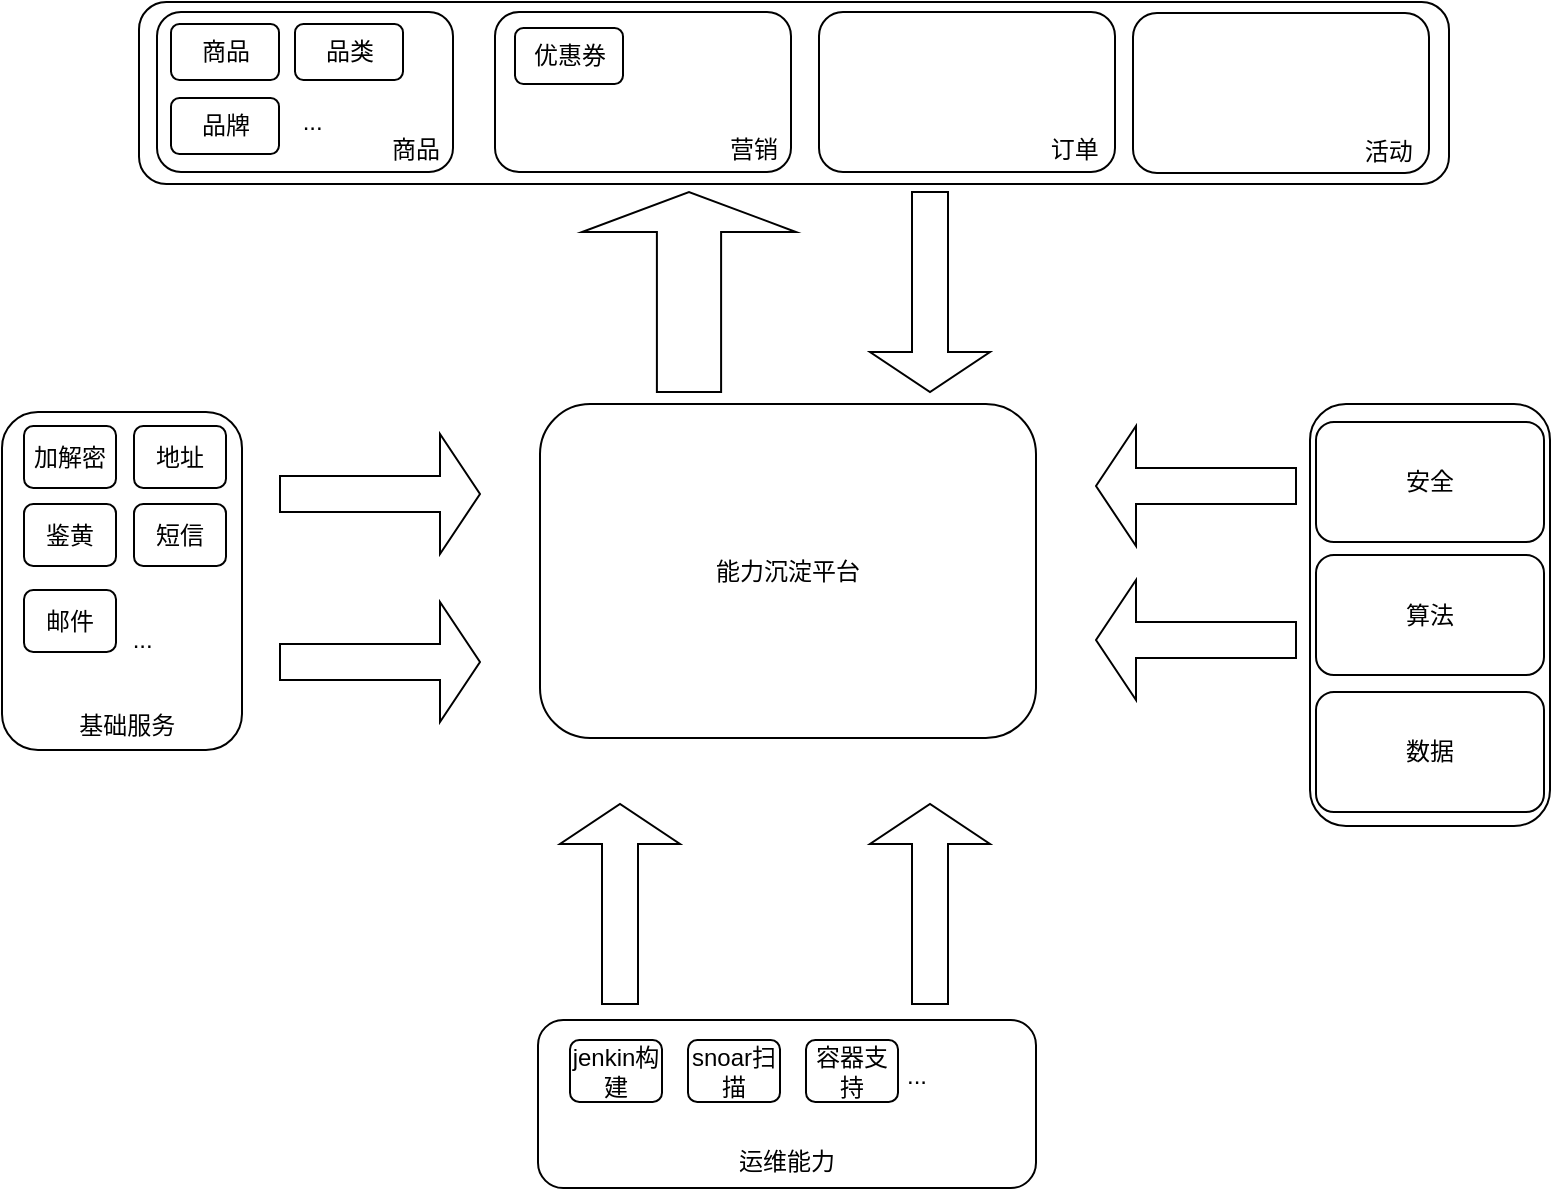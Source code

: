 <mxfile version="13.10.1" type="github"><diagram id="3YizE1NmRUBRxTcdSk0L" name="第 1 页"><mxGraphModel dx="946" dy="1730" grid="0" gridSize="10" guides="1" tooltips="1" connect="1" arrows="1" fold="1" page="1" pageScale="1" pageWidth="827" pageHeight="1169" math="0" shadow="0"><root><mxCell id="0"/><mxCell id="1" parent="0"/><mxCell id="x0zZbvw9kxUuruOCz2IA-1" value="能力沉淀平台" style="rounded=1;whiteSpace=wrap;html=1;" vertex="1" parent="1"><mxGeometry x="328" y="172" width="248" height="167" as="geometry"/></mxCell><mxCell id="x0zZbvw9kxUuruOCz2IA-2" value="&lt;br&gt;&lt;br&gt;&lt;br&gt;&lt;br&gt;&lt;br&gt;&lt;br&gt;&lt;br&gt;&amp;nbsp; &amp;nbsp; &amp;nbsp; &amp;nbsp; &amp;nbsp; &amp;nbsp; &amp;nbsp; &amp;nbsp; &amp;nbsp; &amp;nbsp;...&lt;br&gt;&lt;br&gt;&lt;br&gt;&amp;nbsp; &amp;nbsp; &amp;nbsp; &amp;nbsp; &amp;nbsp; &amp;nbsp;基础服务&lt;br&gt;&lt;div style=&quot;text-align: justify&quot;&gt;&lt;/div&gt;" style="rounded=1;whiteSpace=wrap;html=1;align=left;" vertex="1" parent="1"><mxGeometry x="59" y="176" width="120" height="169" as="geometry"/></mxCell><mxCell id="x0zZbvw9kxUuruOCz2IA-3" value="" style="shape=singleArrow;whiteSpace=wrap;html=1;" vertex="1" parent="1"><mxGeometry x="198" y="187" width="100" height="60" as="geometry"/></mxCell><mxCell id="x0zZbvw9kxUuruOCz2IA-4" value="" style="shape=singleArrow;whiteSpace=wrap;html=1;" vertex="1" parent="1"><mxGeometry x="198" y="271" width="100" height="60" as="geometry"/></mxCell><mxCell id="x0zZbvw9kxUuruOCz2IA-5" value="" style="shape=singleArrow;direction=west;whiteSpace=wrap;html=1;" vertex="1" parent="1"><mxGeometry x="606" y="183" width="100" height="60" as="geometry"/></mxCell><mxCell id="x0zZbvw9kxUuruOCz2IA-6" value="" style="shape=singleArrow;direction=west;whiteSpace=wrap;html=1;" vertex="1" parent="1"><mxGeometry x="606" y="260" width="100" height="60" as="geometry"/></mxCell><mxCell id="x0zZbvw9kxUuruOCz2IA-7" value="" style="shape=singleArrow;direction=north;whiteSpace=wrap;html=1;" vertex="1" parent="1"><mxGeometry x="338" y="372" width="60" height="100" as="geometry"/></mxCell><mxCell id="x0zZbvw9kxUuruOCz2IA-8" value="" style="shape=singleArrow;direction=north;whiteSpace=wrap;html=1;" vertex="1" parent="1"><mxGeometry x="493" y="372" width="60" height="100" as="geometry"/></mxCell><mxCell id="x0zZbvw9kxUuruOCz2IA-9" value="&lt;br&gt;&amp;nbsp; &amp;nbsp; &amp;nbsp; &amp;nbsp; &amp;nbsp; &amp;nbsp; &amp;nbsp; &amp;nbsp; &amp;nbsp; &amp;nbsp; &amp;nbsp; &amp;nbsp; &amp;nbsp; &amp;nbsp; &amp;nbsp; &amp;nbsp; &amp;nbsp; &amp;nbsp; &amp;nbsp; &amp;nbsp;...&lt;br&gt;&lt;br&gt;&lt;br&gt;运维能力" style="rounded=1;whiteSpace=wrap;html=1;" vertex="1" parent="1"><mxGeometry x="327" y="480" width="249" height="84" as="geometry"/></mxCell><mxCell id="x0zZbvw9kxUuruOCz2IA-10" value="" style="rounded=1;whiteSpace=wrap;html=1;" vertex="1" parent="1"><mxGeometry x="713" y="172" width="120" height="211" as="geometry"/></mxCell><mxCell id="x0zZbvw9kxUuruOCz2IA-11" value="" style="rounded=1;whiteSpace=wrap;html=1;" vertex="1" parent="1"><mxGeometry x="127.5" y="-29" width="655" height="91" as="geometry"/></mxCell><mxCell id="x0zZbvw9kxUuruOCz2IA-12" value="" style="shape=singleArrow;direction=north;whiteSpace=wrap;html=1;" vertex="1" parent="1"><mxGeometry x="349" y="66" width="107" height="100" as="geometry"/></mxCell><mxCell id="x0zZbvw9kxUuruOCz2IA-13" value="" style="shape=singleArrow;direction=south;whiteSpace=wrap;html=1;" vertex="1" parent="1"><mxGeometry x="493" y="66" width="60" height="100" as="geometry"/></mxCell><mxCell id="x0zZbvw9kxUuruOCz2IA-16" value="鉴黄" style="rounded=1;whiteSpace=wrap;html=1;" vertex="1" parent="1"><mxGeometry x="70" y="222" width="46" height="31" as="geometry"/></mxCell><mxCell id="x0zZbvw9kxUuruOCz2IA-17" value="加解密" style="rounded=1;whiteSpace=wrap;html=1;" vertex="1" parent="1"><mxGeometry x="70" y="183" width="46" height="31" as="geometry"/></mxCell><mxCell id="x0zZbvw9kxUuruOCz2IA-18" value="短信" style="rounded=1;whiteSpace=wrap;html=1;" vertex="1" parent="1"><mxGeometry x="125" y="222" width="46" height="31" as="geometry"/></mxCell><mxCell id="x0zZbvw9kxUuruOCz2IA-19" value="地址" style="rounded=1;whiteSpace=wrap;html=1;" vertex="1" parent="1"><mxGeometry x="125" y="183" width="46" height="31" as="geometry"/></mxCell><mxCell id="x0zZbvw9kxUuruOCz2IA-22" value="邮件" style="rounded=1;whiteSpace=wrap;html=1;" vertex="1" parent="1"><mxGeometry x="70" y="265" width="46" height="31" as="geometry"/></mxCell><mxCell id="x0zZbvw9kxUuruOCz2IA-28" value="jenkin构建" style="rounded=1;whiteSpace=wrap;html=1;" vertex="1" parent="1"><mxGeometry x="343" y="490" width="46" height="31" as="geometry"/></mxCell><mxCell id="x0zZbvw9kxUuruOCz2IA-29" value="snoar扫描" style="rounded=1;whiteSpace=wrap;html=1;" vertex="1" parent="1"><mxGeometry x="402" y="490" width="46" height="31" as="geometry"/></mxCell><mxCell id="x0zZbvw9kxUuruOCz2IA-30" value="容器支持" style="rounded=1;whiteSpace=wrap;html=1;" vertex="1" parent="1"><mxGeometry x="461" y="490" width="46" height="31" as="geometry"/></mxCell><mxCell id="x0zZbvw9kxUuruOCz2IA-32" value="&lt;br&gt;&lt;br&gt;&lt;br&gt;&amp;nbsp; ...&lt;br&gt;&amp;nbsp; &amp;nbsp; &amp;nbsp; &amp;nbsp; &amp;nbsp; &amp;nbsp; &amp;nbsp; &amp;nbsp; &amp;nbsp; &amp;nbsp; &amp;nbsp; &amp;nbsp; &amp;nbsp; &amp;nbsp; &amp;nbsp; &amp;nbsp; &amp;nbsp;商品" style="rounded=1;whiteSpace=wrap;html=1;" vertex="1" parent="1"><mxGeometry x="136.5" y="-24" width="148" height="80" as="geometry"/></mxCell><mxCell id="x0zZbvw9kxUuruOCz2IA-34" value="商品" style="rounded=1;whiteSpace=wrap;html=1;" vertex="1" parent="1"><mxGeometry x="143.5" y="-18" width="54" height="28" as="geometry"/></mxCell><mxCell id="x0zZbvw9kxUuruOCz2IA-36" value="品类" style="rounded=1;whiteSpace=wrap;html=1;" vertex="1" parent="1"><mxGeometry x="205.5" y="-18" width="54" height="28" as="geometry"/></mxCell><mxCell id="x0zZbvw9kxUuruOCz2IA-37" value="品牌" style="rounded=1;whiteSpace=wrap;html=1;" vertex="1" parent="1"><mxGeometry x="143.5" y="19" width="54" height="28" as="geometry"/></mxCell><mxCell id="x0zZbvw9kxUuruOCz2IA-38" value="&amp;nbsp; &amp;nbsp;&lt;br&gt;&amp;nbsp; &amp;nbsp; &amp;nbsp; &amp;nbsp; &amp;nbsp; &amp;nbsp; &amp;nbsp; &amp;nbsp; &amp;nbsp; &amp;nbsp; &amp;nbsp; &amp;nbsp; &amp;nbsp; &amp;nbsp; &amp;nbsp; &amp;nbsp; &amp;nbsp; &amp;nbsp; &lt;br&gt;&lt;br&gt;&lt;br&gt;&amp;nbsp; &amp;nbsp; &amp;nbsp; &amp;nbsp; &amp;nbsp; &amp;nbsp; &amp;nbsp; &amp;nbsp; &amp;nbsp; &amp;nbsp; &amp;nbsp; &amp;nbsp; &amp;nbsp; &amp;nbsp; &amp;nbsp; &amp;nbsp; &amp;nbsp;营销" style="rounded=1;whiteSpace=wrap;html=1;" vertex="1" parent="1"><mxGeometry x="305.5" y="-24" width="148" height="80" as="geometry"/></mxCell><mxCell id="x0zZbvw9kxUuruOCz2IA-39" value="优惠券" style="rounded=1;whiteSpace=wrap;html=1;" vertex="1" parent="1"><mxGeometry x="315.5" y="-16" width="54" height="28" as="geometry"/></mxCell><mxCell id="x0zZbvw9kxUuruOCz2IA-40" value="&amp;nbsp; &amp;nbsp;&lt;br&gt;&amp;nbsp; &amp;nbsp; &amp;nbsp; &amp;nbsp; &amp;nbsp; &amp;nbsp; &amp;nbsp; &amp;nbsp; &amp;nbsp; &amp;nbsp; &amp;nbsp; &amp;nbsp; &amp;nbsp; &amp;nbsp; &amp;nbsp; &amp;nbsp; &amp;nbsp;&lt;br&gt;&lt;br&gt;&lt;br&gt;&amp;nbsp; &amp;nbsp; &amp;nbsp; &amp;nbsp; &amp;nbsp; &amp;nbsp; &amp;nbsp; &amp;nbsp; &amp;nbsp; &amp;nbsp; &amp;nbsp; &amp;nbsp; &amp;nbsp; &amp;nbsp; &amp;nbsp; &amp;nbsp; 订单" style="rounded=1;whiteSpace=wrap;html=1;" vertex="1" parent="1"><mxGeometry x="467.5" y="-24" width="148" height="80" as="geometry"/></mxCell><mxCell id="x0zZbvw9kxUuruOCz2IA-41" value="安全" style="rounded=1;whiteSpace=wrap;html=1;" vertex="1" parent="1"><mxGeometry x="716" y="181" width="114" height="60" as="geometry"/></mxCell><mxCell id="x0zZbvw9kxUuruOCz2IA-42" value="算法" style="rounded=1;whiteSpace=wrap;html=1;" vertex="1" parent="1"><mxGeometry x="716" y="247.5" width="114" height="60" as="geometry"/></mxCell><mxCell id="x0zZbvw9kxUuruOCz2IA-43" value="数据" style="rounded=1;whiteSpace=wrap;html=1;" vertex="1" parent="1"><mxGeometry x="716" y="316" width="114" height="60" as="geometry"/></mxCell><mxCell id="x0zZbvw9kxUuruOCz2IA-44" value="&amp;nbsp; &amp;nbsp;&lt;br&gt;&amp;nbsp; &amp;nbsp; &amp;nbsp; &amp;nbsp; &amp;nbsp; &amp;nbsp; &amp;nbsp; &amp;nbsp; &amp;nbsp; &amp;nbsp; &amp;nbsp; &amp;nbsp; &amp;nbsp; &amp;nbsp; &amp;nbsp; &amp;nbsp; &amp;nbsp;&lt;br&gt;&lt;br&gt;&lt;br&gt;&amp;nbsp; &amp;nbsp; &amp;nbsp; &amp;nbsp; &amp;nbsp; &amp;nbsp; &amp;nbsp; &amp;nbsp; &amp;nbsp; &amp;nbsp; &amp;nbsp; &amp;nbsp; &amp;nbsp; &amp;nbsp; &amp;nbsp; &amp;nbsp; 活动" style="rounded=1;whiteSpace=wrap;html=1;" vertex="1" parent="1"><mxGeometry x="624.5" y="-23.5" width="148" height="80" as="geometry"/></mxCell></root></mxGraphModel></diagram></mxfile>
